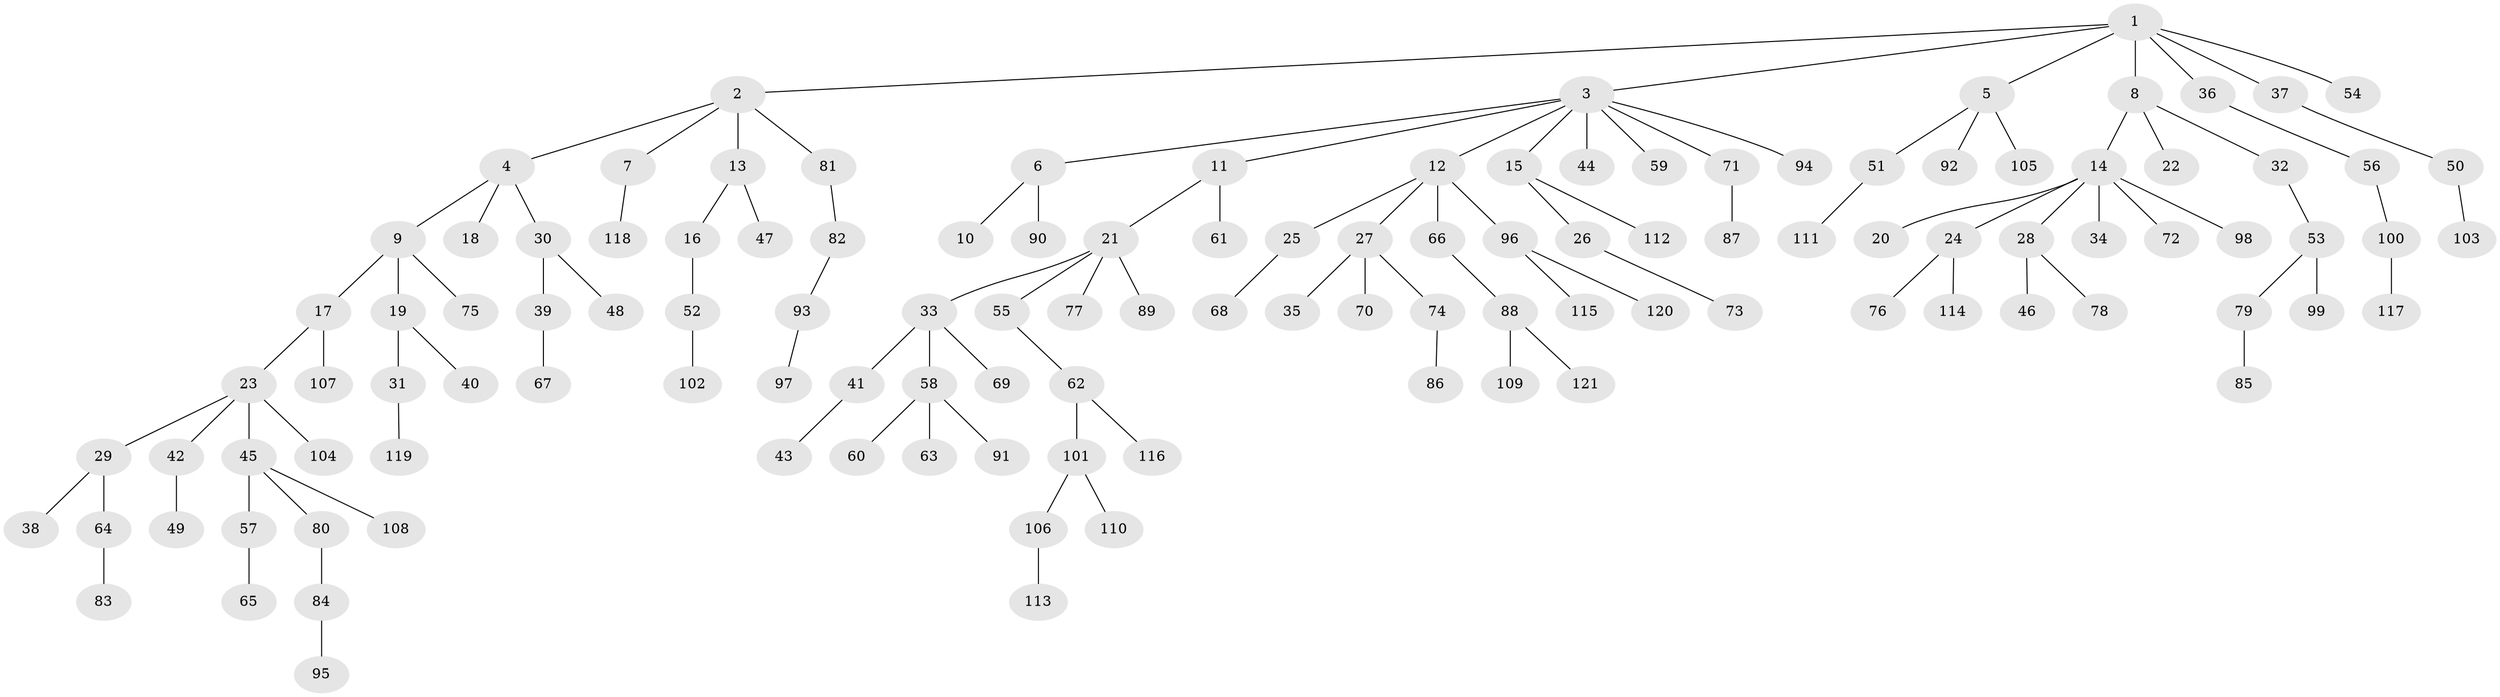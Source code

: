 // coarse degree distribution, {1: 0.7361111111111112, 2: 0.16666666666666666, 4: 0.027777777777777776, 5: 0.013888888888888888, 9: 0.027777777777777776, 26: 0.013888888888888888, 8: 0.013888888888888888}
// Generated by graph-tools (version 1.1) at 2025/56/03/04/25 21:56:44]
// undirected, 121 vertices, 120 edges
graph export_dot {
graph [start="1"]
  node [color=gray90,style=filled];
  1;
  2;
  3;
  4;
  5;
  6;
  7;
  8;
  9;
  10;
  11;
  12;
  13;
  14;
  15;
  16;
  17;
  18;
  19;
  20;
  21;
  22;
  23;
  24;
  25;
  26;
  27;
  28;
  29;
  30;
  31;
  32;
  33;
  34;
  35;
  36;
  37;
  38;
  39;
  40;
  41;
  42;
  43;
  44;
  45;
  46;
  47;
  48;
  49;
  50;
  51;
  52;
  53;
  54;
  55;
  56;
  57;
  58;
  59;
  60;
  61;
  62;
  63;
  64;
  65;
  66;
  67;
  68;
  69;
  70;
  71;
  72;
  73;
  74;
  75;
  76;
  77;
  78;
  79;
  80;
  81;
  82;
  83;
  84;
  85;
  86;
  87;
  88;
  89;
  90;
  91;
  92;
  93;
  94;
  95;
  96;
  97;
  98;
  99;
  100;
  101;
  102;
  103;
  104;
  105;
  106;
  107;
  108;
  109;
  110;
  111;
  112;
  113;
  114;
  115;
  116;
  117;
  118;
  119;
  120;
  121;
  1 -- 2;
  1 -- 3;
  1 -- 5;
  1 -- 8;
  1 -- 36;
  1 -- 37;
  1 -- 54;
  2 -- 4;
  2 -- 7;
  2 -- 13;
  2 -- 81;
  3 -- 6;
  3 -- 11;
  3 -- 12;
  3 -- 15;
  3 -- 44;
  3 -- 59;
  3 -- 71;
  3 -- 94;
  4 -- 9;
  4 -- 18;
  4 -- 30;
  5 -- 51;
  5 -- 92;
  5 -- 105;
  6 -- 10;
  6 -- 90;
  7 -- 118;
  8 -- 14;
  8 -- 22;
  8 -- 32;
  9 -- 17;
  9 -- 19;
  9 -- 75;
  11 -- 21;
  11 -- 61;
  12 -- 25;
  12 -- 27;
  12 -- 66;
  12 -- 96;
  13 -- 16;
  13 -- 47;
  14 -- 20;
  14 -- 24;
  14 -- 28;
  14 -- 34;
  14 -- 72;
  14 -- 98;
  15 -- 26;
  15 -- 112;
  16 -- 52;
  17 -- 23;
  17 -- 107;
  19 -- 31;
  19 -- 40;
  21 -- 33;
  21 -- 55;
  21 -- 77;
  21 -- 89;
  23 -- 29;
  23 -- 42;
  23 -- 45;
  23 -- 104;
  24 -- 76;
  24 -- 114;
  25 -- 68;
  26 -- 73;
  27 -- 35;
  27 -- 70;
  27 -- 74;
  28 -- 46;
  28 -- 78;
  29 -- 38;
  29 -- 64;
  30 -- 39;
  30 -- 48;
  31 -- 119;
  32 -- 53;
  33 -- 41;
  33 -- 58;
  33 -- 69;
  36 -- 56;
  37 -- 50;
  39 -- 67;
  41 -- 43;
  42 -- 49;
  45 -- 57;
  45 -- 80;
  45 -- 108;
  50 -- 103;
  51 -- 111;
  52 -- 102;
  53 -- 79;
  53 -- 99;
  55 -- 62;
  56 -- 100;
  57 -- 65;
  58 -- 60;
  58 -- 63;
  58 -- 91;
  62 -- 101;
  62 -- 116;
  64 -- 83;
  66 -- 88;
  71 -- 87;
  74 -- 86;
  79 -- 85;
  80 -- 84;
  81 -- 82;
  82 -- 93;
  84 -- 95;
  88 -- 109;
  88 -- 121;
  93 -- 97;
  96 -- 115;
  96 -- 120;
  100 -- 117;
  101 -- 106;
  101 -- 110;
  106 -- 113;
}
